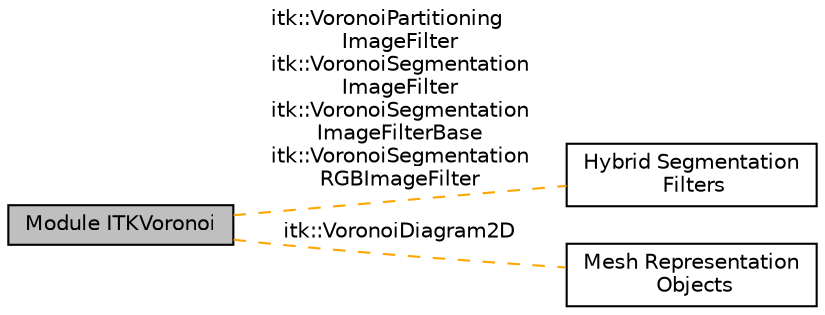 digraph "Module ITKVoronoi"
{
  edge [fontname="Helvetica",fontsize="10",labelfontname="Helvetica",labelfontsize="10"];
  node [fontname="Helvetica",fontsize="10",shape=box];
  rankdir=LR;
  Node3 [label="Hybrid Segmentation\l Filters",height=0.2,width=0.4,color="black", fillcolor="white", style="filled",URL="$group__HybridSegmentation.html",tooltip=" "];
  Node1 [label="Module ITKVoronoi",height=0.2,width=0.4,color="black", fillcolor="grey75", style="filled", fontcolor="black",tooltip=" "];
  Node2 [label="Mesh Representation\l Objects",height=0.2,width=0.4,color="black", fillcolor="white", style="filled",URL="$group__MeshObjects.html",tooltip=" "];
  Node1->Node2 [shape=plaintext, label="itk::VoronoiDiagram2D", color="orange", dir="none", style="dashed"];
  Node1->Node3 [shape=plaintext, label="itk::VoronoiPartitioning\lImageFilter\nitk::VoronoiSegmentation\lImageFilter\nitk::VoronoiSegmentation\lImageFilterBase\nitk::VoronoiSegmentation\lRGBImageFilter", color="orange", dir="none", style="dashed"];
}
